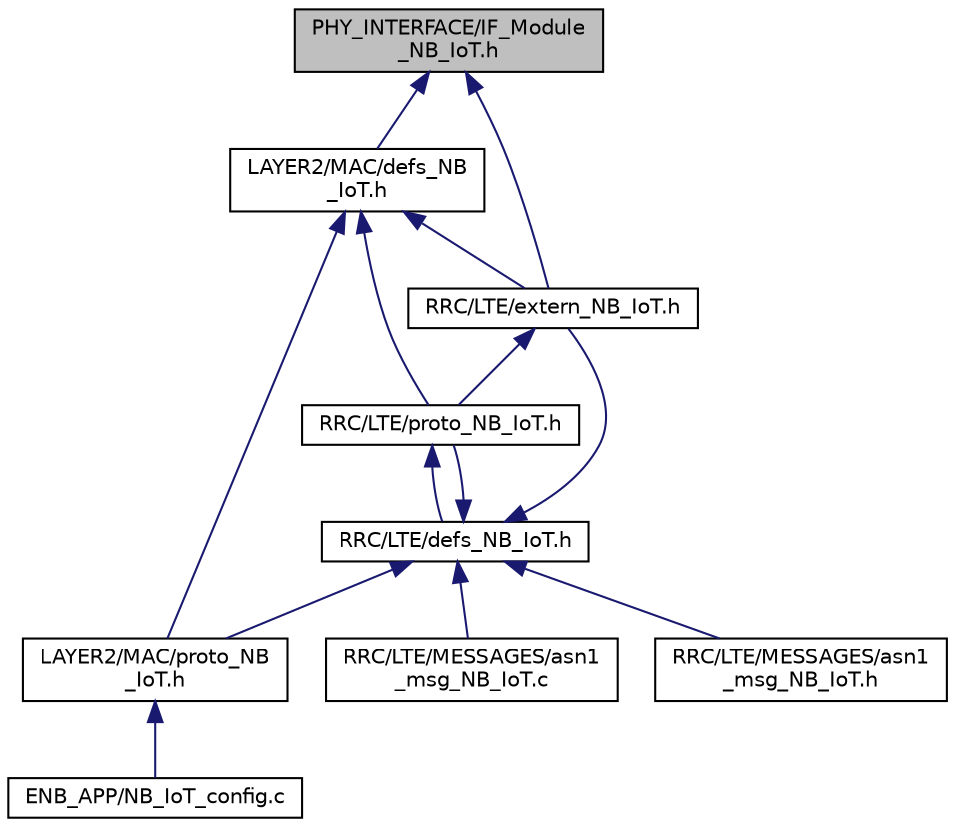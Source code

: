 digraph "PHY_INTERFACE/IF_Module_NB_IoT.h"
{
 // LATEX_PDF_SIZE
  edge [fontname="Helvetica",fontsize="10",labelfontname="Helvetica",labelfontsize="10"];
  node [fontname="Helvetica",fontsize="10",shape=record];
  Node1 [label="PHY_INTERFACE/IF_Module\l_NB_IoT.h",height=0.2,width=0.4,color="black", fillcolor="grey75", style="filled", fontcolor="black",tooltip=" "];
  Node1 -> Node2 [dir="back",color="midnightblue",fontsize="10",style="solid",fontname="Helvetica"];
  Node2 [label="LAYER2/MAC/defs_NB\l_IoT.h",height=0.2,width=0.4,color="black", fillcolor="white", style="filled",URL="$LAYER2_2MAC_2defs__NB__IoT_8h.html",tooltip=" "];
  Node2 -> Node3 [dir="back",color="midnightblue",fontsize="10",style="solid",fontname="Helvetica"];
  Node3 [label="LAYER2/MAC/proto_NB\l_IoT.h",height=0.2,width=0.4,color="black", fillcolor="white", style="filled",URL="$LAYER2_2MAC_2proto__NB__IoT_8h.html",tooltip="MAC functions prototypes for eNB and UE."];
  Node3 -> Node4 [dir="back",color="midnightblue",fontsize="10",style="solid",fontname="Helvetica"];
  Node4 [label="ENB_APP/NB_IoT_config.c",height=0.2,width=0.4,color="black", fillcolor="white", style="filled",URL="$NB__IoT__config_8c.html",tooltip=" "];
  Node2 -> Node5 [dir="back",color="midnightblue",fontsize="10",style="solid",fontname="Helvetica"];
  Node5 [label="RRC/LTE/extern_NB_IoT.h",height=0.2,width=0.4,color="black", fillcolor="white", style="filled",URL="$extern__NB__IoT_8h.html",tooltip=" "];
  Node5 -> Node6 [dir="back",color="midnightblue",fontsize="10",style="solid",fontname="Helvetica"];
  Node6 [label="RRC/LTE/proto_NB_IoT.h",height=0.2,width=0.4,color="black", fillcolor="white", style="filled",URL="$RRC_2LTE_2proto__NB__IoT_8h.html",tooltip="RRC functions prototypes for eNB and UE for NB-IoT."];
  Node6 -> Node7 [dir="back",color="midnightblue",fontsize="10",style="solid",fontname="Helvetica"];
  Node7 [label="RRC/LTE/defs_NB_IoT.h",height=0.2,width=0.4,color="black", fillcolor="white", style="filled",URL="$RRC_2LTE_2defs__NB__IoT_8h.html",tooltip="NB-IoT RRC struct definitions and function prototypes."];
  Node7 -> Node3 [dir="back",color="midnightblue",fontsize="10",style="solid",fontname="Helvetica"];
  Node7 -> Node5 [dir="back",color="midnightblue",fontsize="10",style="solid",fontname="Helvetica"];
  Node7 -> Node8 [dir="back",color="midnightblue",fontsize="10",style="solid",fontname="Helvetica"];
  Node8 [label="RRC/LTE/MESSAGES/asn1\l_msg_NB_IoT.c",height=0.2,width=0.4,color="black", fillcolor="white", style="filled",URL="$asn1__msg__NB__IoT_8c.html",tooltip=" "];
  Node7 -> Node9 [dir="back",color="midnightblue",fontsize="10",style="solid",fontname="Helvetica"];
  Node9 [label="RRC/LTE/MESSAGES/asn1\l_msg_NB_IoT.h",height=0.2,width=0.4,color="black", fillcolor="white", style="filled",URL="$asn1__msg__NB__IoT_8h.html",tooltip=" "];
  Node7 -> Node6 [dir="back",color="midnightblue",fontsize="10",style="solid",fontname="Helvetica"];
  Node2 -> Node6 [dir="back",color="midnightblue",fontsize="10",style="solid",fontname="Helvetica"];
  Node1 -> Node5 [dir="back",color="midnightblue",fontsize="10",style="solid",fontname="Helvetica"];
}
